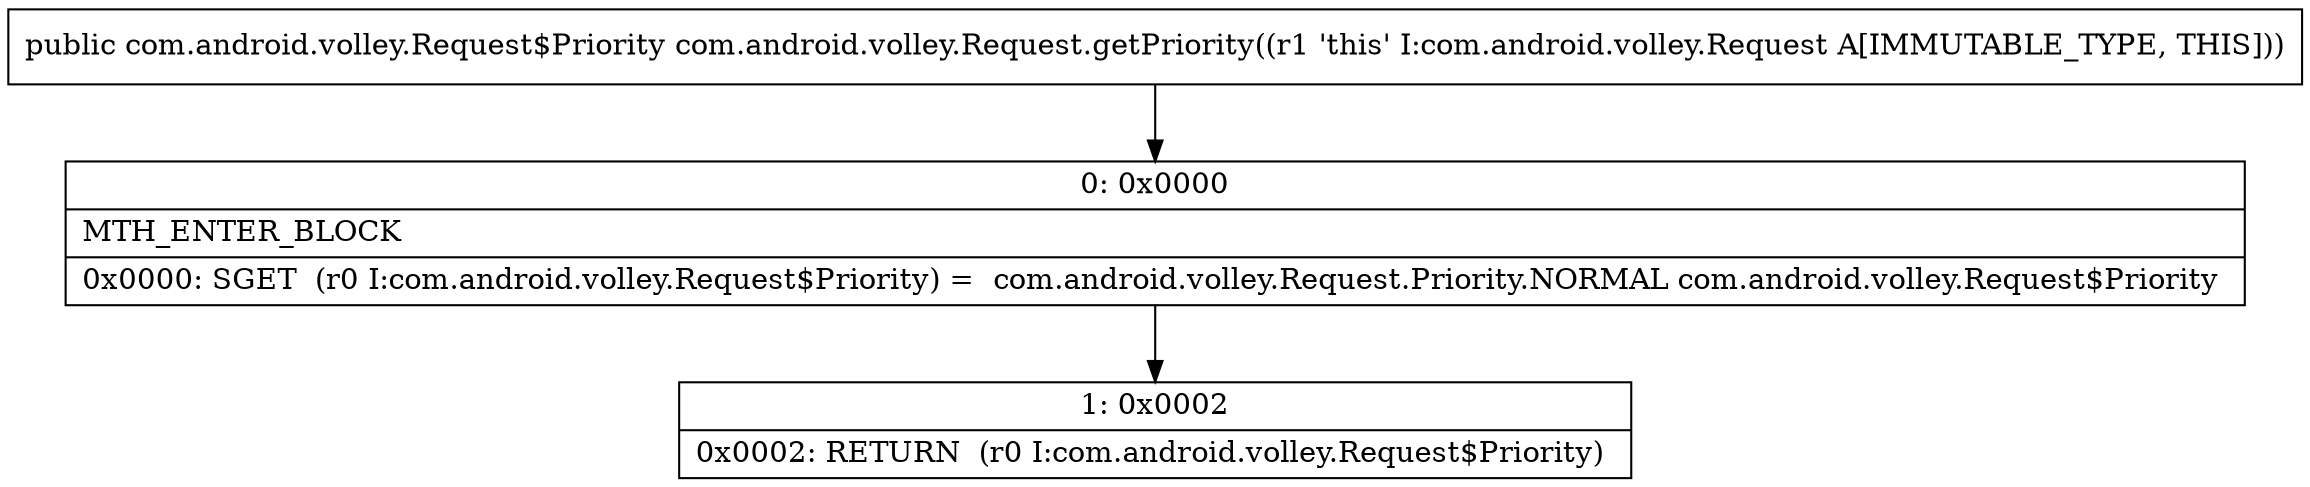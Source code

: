 digraph "CFG forcom.android.volley.Request.getPriority()Lcom\/android\/volley\/Request$Priority;" {
Node_0 [shape=record,label="{0\:\ 0x0000|MTH_ENTER_BLOCK\l|0x0000: SGET  (r0 I:com.android.volley.Request$Priority) =  com.android.volley.Request.Priority.NORMAL com.android.volley.Request$Priority \l}"];
Node_1 [shape=record,label="{1\:\ 0x0002|0x0002: RETURN  (r0 I:com.android.volley.Request$Priority) \l}"];
MethodNode[shape=record,label="{public com.android.volley.Request$Priority com.android.volley.Request.getPriority((r1 'this' I:com.android.volley.Request A[IMMUTABLE_TYPE, THIS])) }"];
MethodNode -> Node_0;
Node_0 -> Node_1;
}

